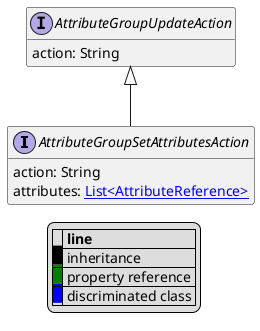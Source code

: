 @startuml

hide empty fields
hide empty methods
legend
|= |= line |
|<back:black>   </back>| inheritance |
|<back:green>   </back>| property reference |
|<back:blue>   </back>| discriminated class |
endlegend
interface AttributeGroupSetAttributesAction [[AttributeGroupSetAttributesAction.svg]] extends AttributeGroupUpdateAction {
    action: String
    attributes: [[AttributeReference.svg List<AttributeReference>]]
}
interface AttributeGroupUpdateAction [[AttributeGroupUpdateAction.svg]]  {
    action: String
}





@enduml

